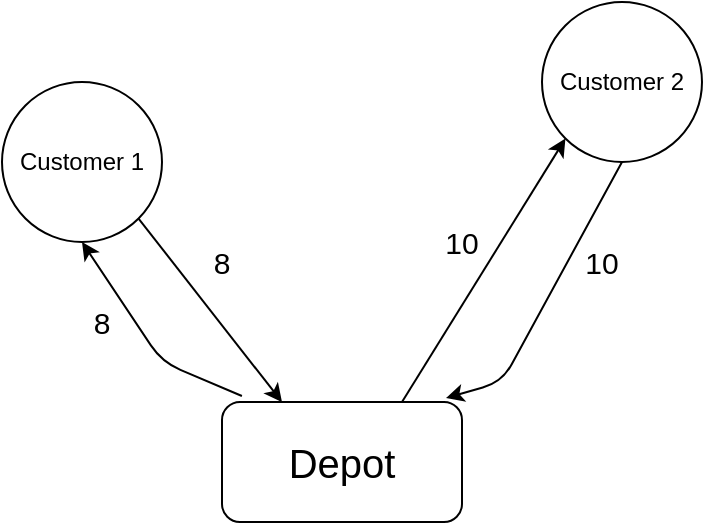 <mxfile version="12.2.2" type="device" pages="1"><diagram id="AMrCJ3Vq9jp1NVRyr1gg" name="Page-1"><mxGraphModel dx="1422" dy="785" grid="1" gridSize="10" guides="1" tooltips="1" connect="1" arrows="1" fold="1" page="1" pageScale="1" pageWidth="850" pageHeight="1100" math="0" shadow="0"><root><mxCell id="0"/><mxCell id="1" parent="0"/><mxCell id="EdoLUDih1SQuBGTwUvBA-2" value="&lt;font style=&quot;font-size: 20px&quot;&gt;Depot&lt;/font&gt;" style="rounded=1;whiteSpace=wrap;html=1;" parent="1" vertex="1"><mxGeometry x="320" y="280" width="120" height="60" as="geometry"/></mxCell><mxCell id="EdoLUDih1SQuBGTwUvBA-9" value="Customer 2&lt;br&gt;" style="ellipse;whiteSpace=wrap;html=1;aspect=fixed;" parent="1" vertex="1"><mxGeometry x="480" y="80" width="80" height="80" as="geometry"/></mxCell><mxCell id="EdoLUDih1SQuBGTwUvBA-10" value="Customer 1&lt;br&gt;" style="ellipse;whiteSpace=wrap;html=1;aspect=fixed;" parent="1" vertex="1"><mxGeometry x="210" y="120" width="80" height="80" as="geometry"/></mxCell><mxCell id="EdoLUDih1SQuBGTwUvBA-12" value="" style="endArrow=classic;html=1;entryX=0.5;entryY=1;entryDx=0;entryDy=0;exitX=0.083;exitY=-0.05;exitDx=0;exitDy=0;exitPerimeter=0;" parent="1" source="EdoLUDih1SQuBGTwUvBA-2" target="EdoLUDih1SQuBGTwUvBA-10" edge="1"><mxGeometry width="50" height="50" relative="1" as="geometry"><mxPoint x="320" y="270" as="sourcePoint"/><mxPoint x="410" y="230" as="targetPoint"/><Array as="points"><mxPoint x="290" y="260"/></Array></mxGeometry></mxCell><mxCell id="EdoLUDih1SQuBGTwUvBA-13" value="" style="endArrow=classic;html=1;entryX=0.25;entryY=0;entryDx=0;entryDy=0;exitX=1;exitY=1;exitDx=0;exitDy=0;" parent="1" target="EdoLUDih1SQuBGTwUvBA-2" edge="1" source="EdoLUDih1SQuBGTwUvBA-10"><mxGeometry width="50" height="50" relative="1" as="geometry"><mxPoint x="420" y="80" as="sourcePoint"/><mxPoint x="470" y="30" as="targetPoint"/><Array as="points"/></mxGeometry></mxCell><mxCell id="EdoLUDih1SQuBGTwUvBA-14" value="" style="endArrow=classic;html=1;exitX=0.5;exitY=1;exitDx=0;exitDy=0;" parent="1" edge="1" source="EdoLUDih1SQuBGTwUvBA-9"><mxGeometry width="50" height="50" relative="1" as="geometry"><mxPoint x="520" y="210" as="sourcePoint"/><mxPoint x="432" y="278" as="targetPoint"/><Array as="points"><mxPoint x="460" y="270"/></Array></mxGeometry></mxCell><mxCell id="yKOlQn_pJ1tuRd3Hrebq-4" value="" style="endArrow=classic;html=1;entryX=0;entryY=1;entryDx=0;entryDy=0;exitX=0.75;exitY=0;exitDx=0;exitDy=0;" edge="1" parent="1" source="EdoLUDih1SQuBGTwUvBA-2" target="EdoLUDih1SQuBGTwUvBA-9"><mxGeometry width="50" height="50" relative="1" as="geometry"><mxPoint x="700" y="220" as="sourcePoint"/><mxPoint x="571.96" y="338.02" as="targetPoint"/><Array as="points"/></mxGeometry></mxCell><mxCell id="yKOlQn_pJ1tuRd3Hrebq-8" value="&lt;font style=&quot;font-size: 15px&quot;&gt;8&lt;/font&gt;" style="text;html=1;strokeColor=none;fillColor=none;align=center;verticalAlign=middle;whiteSpace=wrap;rounded=0;" vertex="1" parent="1"><mxGeometry x="240" y="230" width="40" height="20" as="geometry"/></mxCell><mxCell id="yKOlQn_pJ1tuRd3Hrebq-12" value="&lt;font style=&quot;font-size: 15px&quot;&gt;8&lt;/font&gt;" style="text;html=1;strokeColor=none;fillColor=none;align=center;verticalAlign=middle;whiteSpace=wrap;rounded=0;" vertex="1" parent="1"><mxGeometry x="300" y="200" width="40" height="20" as="geometry"/></mxCell><mxCell id="yKOlQn_pJ1tuRd3Hrebq-13" value="&lt;font style=&quot;font-size: 15px&quot;&gt;10&lt;/font&gt;" style="text;html=1;strokeColor=none;fillColor=none;align=center;verticalAlign=middle;whiteSpace=wrap;rounded=0;" vertex="1" parent="1"><mxGeometry x="420" y="190" width="40" height="20" as="geometry"/></mxCell><mxCell id="yKOlQn_pJ1tuRd3Hrebq-15" value="&lt;font style=&quot;font-size: 15px&quot;&gt;10&lt;/font&gt;" style="text;html=1;strokeColor=none;fillColor=none;align=center;verticalAlign=middle;whiteSpace=wrap;rounded=0;" vertex="1" parent="1"><mxGeometry x="490" y="200" width="40" height="20" as="geometry"/></mxCell></root></mxGraphModel></diagram></mxfile>